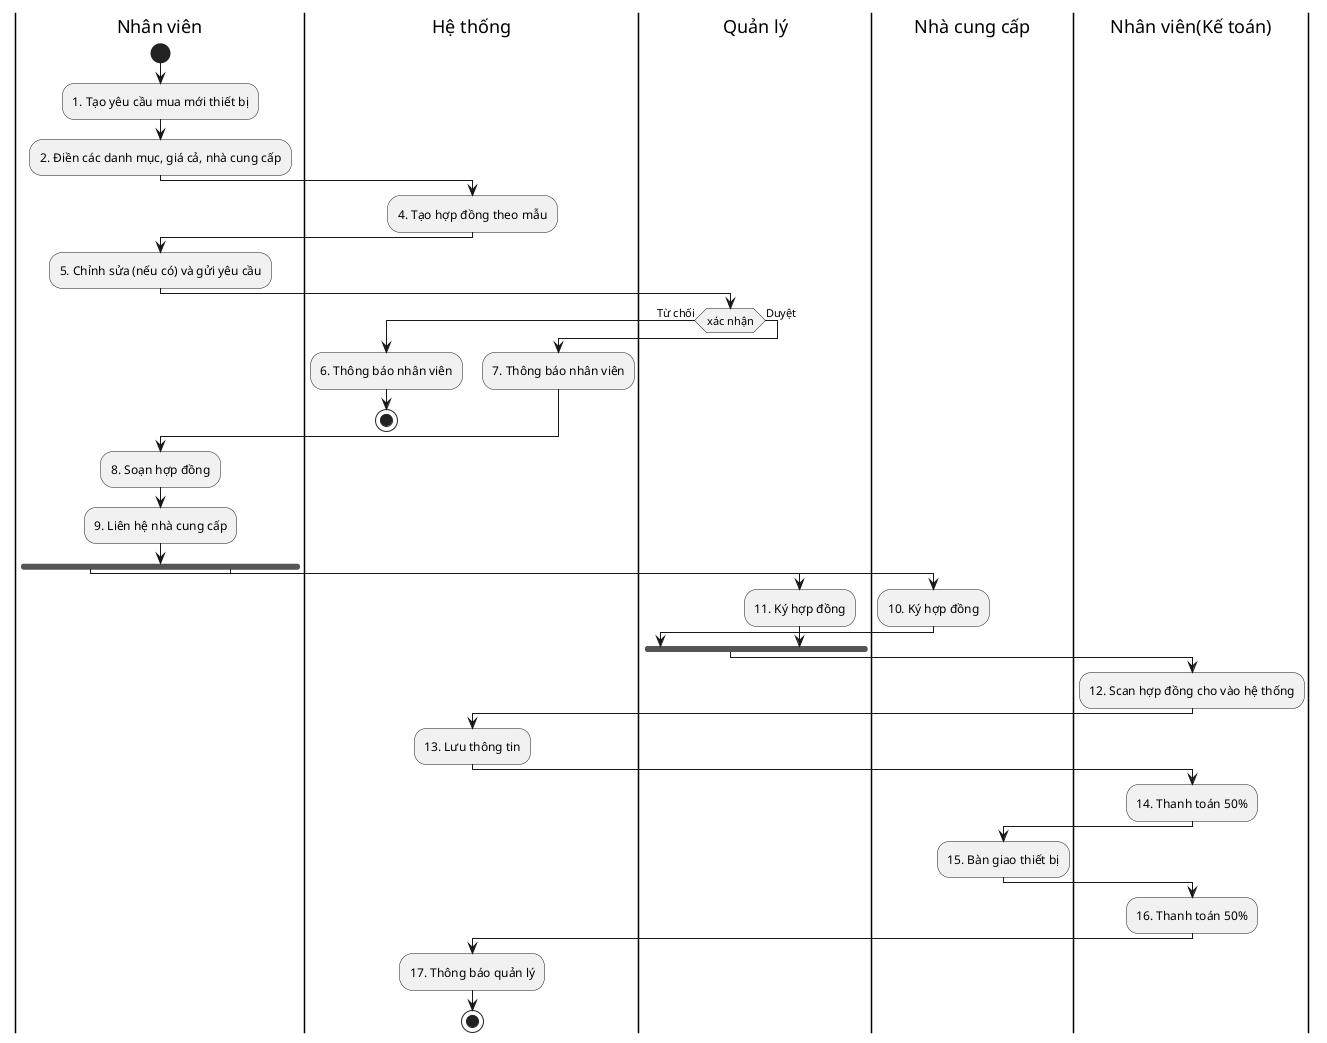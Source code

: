 @startuml
|Nhân viên|
start
:1. Tạo yêu cầu mua mới thiết bị;
:2. Điền các danh mục, giá cả, nhà cung cấp;
|Hệ thống|
:4. Tạo hợp đồng theo mẫu;
|Nhân viên|
:5. Chỉnh sửa (nếu có) và gửi yêu cầu;
|Quản lý|
if (xác nhận) then (Từ chối)
    |Hệ thống|
    :6. Thông báo nhân viên;
    stop
else (Duyệt)
    |Hệ thống|
    :7. Thông báo nhân viên;
endif
|Nhân viên|
:8. Soạn hợp đồng;
:9. Liên hệ nhà cung cấp;
fork
    |Nhà cung cấp|
    :10. Ký hợp đồng;
fork again
    |Quản lý|
    :11. Ký hợp đồng;
end fork
|Nhân viên(Kế toán)|
:12. Scan hợp đồng cho vào hệ thống;
|Hệ thống|
:13. Lưu thông tin;
|Nhân viên(Kế toán)|
:14. Thanh toán 50%;
|Nhà cung cấp|
:15. Bàn giao thiết bị;
|Nhân viên(Kế toán)|
:16. Thanh toán 50%;
|Hệ thống|
:17. Thông báo quản lý;
stop
@enduml